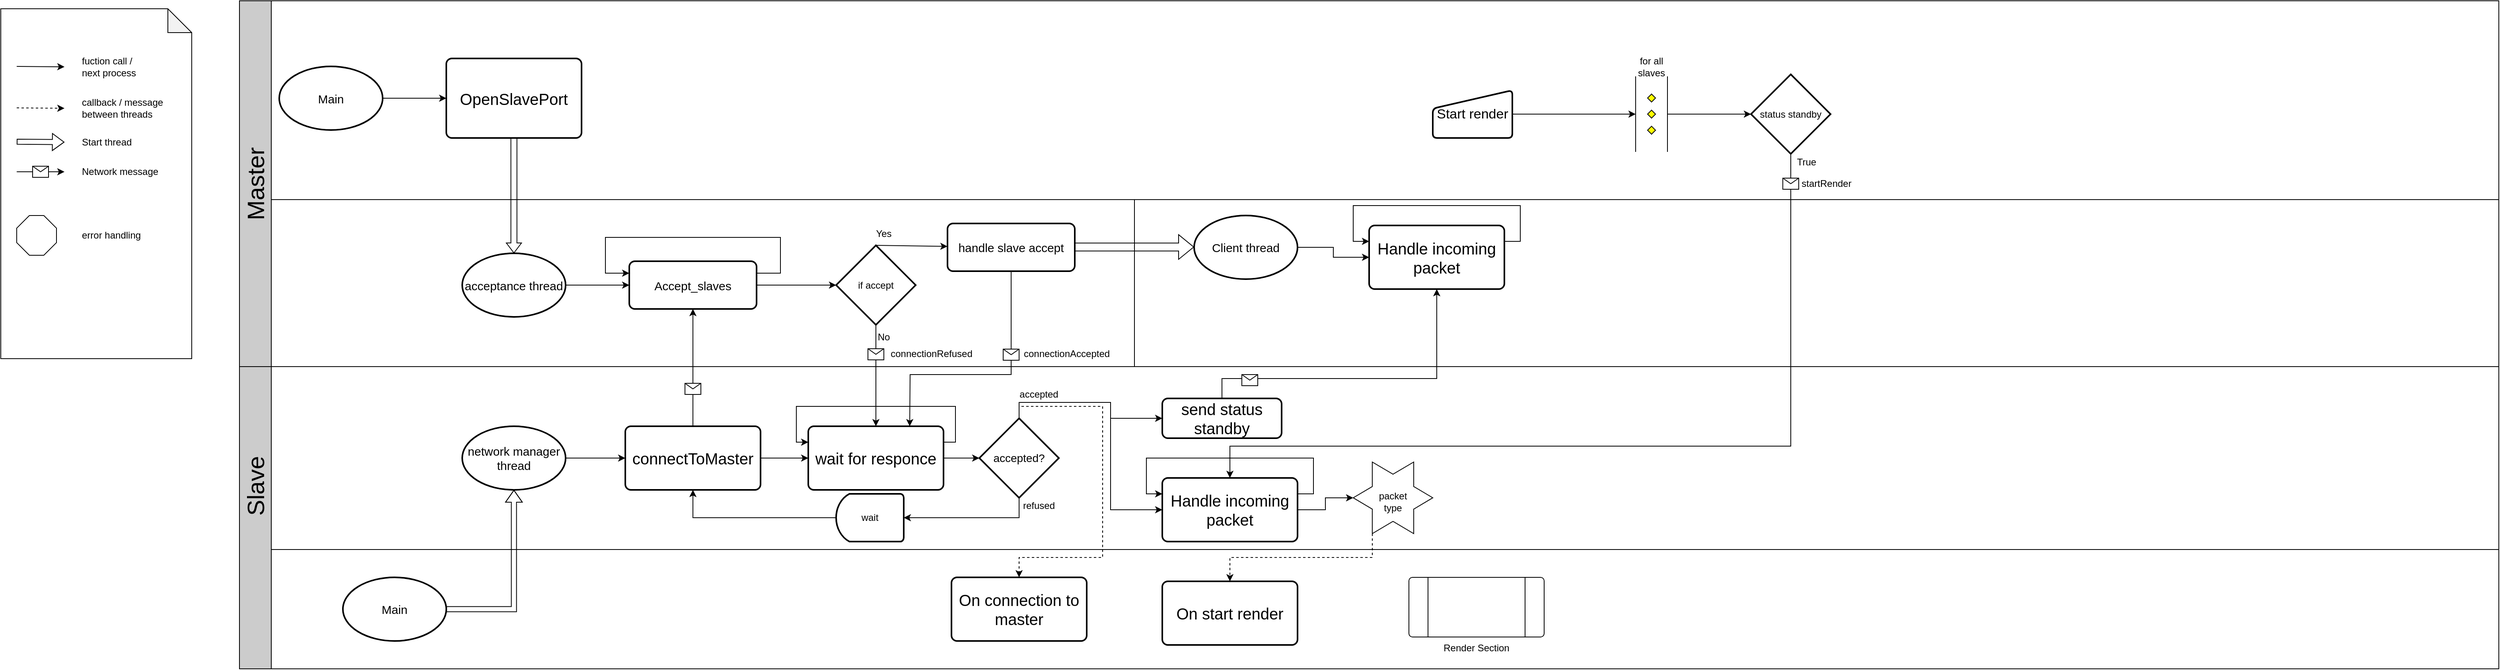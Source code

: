 <mxfile version="24.5.4" type="github">
  <diagram id="prtHgNgQTEPvFCAcTncT" name="Page-1">
    <mxGraphModel dx="875" dy="442" grid="1" gridSize="10" guides="1" tooltips="1" connect="1" arrows="1" fold="1" page="1" pageScale="1" pageWidth="1600" pageHeight="900" math="0" shadow="0">
      <root>
        <mxCell id="0" />
        <mxCell id="1" parent="0" />
        <mxCell id="FK0lxCe26ej1Pc23t5L4-82" value="" style="rounded=0;whiteSpace=wrap;html=1;" parent="1" vertex="1">
          <mxGeometry x="380" y="490" width="2800" height="230" as="geometry" />
        </mxCell>
        <mxCell id="FK0lxCe26ej1Pc23t5L4-7" value="" style="rounded=0;whiteSpace=wrap;html=1;labelBackgroundColor=none;fillColor=#CCCCCC;" parent="1" vertex="1">
          <mxGeometry x="340" y="490" width="40" height="380" as="geometry" />
        </mxCell>
        <mxCell id="FK0lxCe26ej1Pc23t5L4-6" value="" style="rounded=0;whiteSpace=wrap;html=1;labelBackgroundColor=none;fillColor=#CCCCCC;" parent="1" vertex="1">
          <mxGeometry x="340" y="30" width="40" height="460" as="geometry" />
        </mxCell>
        <mxCell id="FK0lxCe26ej1Pc23t5L4-1" value="" style="rounded=0;whiteSpace=wrap;html=1;" parent="1" vertex="1">
          <mxGeometry x="380" y="280" width="2035" height="210" as="geometry" />
        </mxCell>
        <mxCell id="FK0lxCe26ej1Pc23t5L4-110" value="" style="rounded=0;whiteSpace=wrap;html=1;" parent="1" vertex="1">
          <mxGeometry x="1465" y="280" width="1715" height="210" as="geometry" />
        </mxCell>
        <mxCell id="FK0lxCe26ej1Pc23t5L4-2" value="" style="rounded=0;whiteSpace=wrap;html=1;" parent="1" vertex="1">
          <mxGeometry x="380" y="720" width="2800" height="150" as="geometry" />
        </mxCell>
        <mxCell id="FK0lxCe26ej1Pc23t5L4-3" value="Master" style="text;html=1;align=center;verticalAlign=middle;whiteSpace=wrap;rounded=0;rotation=-90;fontSize=30;" parent="1" vertex="1">
          <mxGeometry x="310" y="245" width="100" height="30" as="geometry" />
        </mxCell>
        <mxCell id="FK0lxCe26ej1Pc23t5L4-4" value="Slave" style="text;html=1;align=center;verticalAlign=middle;whiteSpace=wrap;rounded=0;rotation=-90;fontSize=30;" parent="1" vertex="1">
          <mxGeometry x="310" y="625" width="100" height="30" as="geometry" />
        </mxCell>
        <mxCell id="FK0lxCe26ej1Pc23t5L4-18" value="connectToMaster" style="rounded=1;whiteSpace=wrap;html=1;absoluteArcSize=1;arcSize=14;strokeWidth=2;fontSize=20;" parent="1" vertex="1">
          <mxGeometry x="825" y="565" width="170" height="80" as="geometry" />
        </mxCell>
        <mxCell id="FK0lxCe26ej1Pc23t5L4-20" value="" style="rounded=0;whiteSpace=wrap;html=1;" parent="1" vertex="1">
          <mxGeometry x="380" y="30" width="2800" height="250" as="geometry" />
        </mxCell>
        <mxCell id="FK0lxCe26ej1Pc23t5L4-17" value="OpenSlavePort" style="rounded=1;whiteSpace=wrap;html=1;absoluteArcSize=1;arcSize=14;strokeWidth=2;fontSize=20;" parent="1" vertex="1">
          <mxGeometry x="600" y="102.5" width="170" height="100" as="geometry" />
        </mxCell>
        <mxCell id="FK0lxCe26ej1Pc23t5L4-22" value="&lt;font style=&quot;font-size: 15px;&quot;&gt;acceptance thread&lt;/font&gt;" style="strokeWidth=2;html=1;shape=mxgraph.flowchart.start_1;whiteSpace=wrap;" parent="1" vertex="1">
          <mxGeometry x="620" y="347.5" width="130" height="80" as="geometry" />
        </mxCell>
        <mxCell id="FK0lxCe26ej1Pc23t5L4-23" value="" style="endArrow=classic;html=1;rounded=0;exitX=0.5;exitY=0;exitDx=0;exitDy=0;entryX=0.5;entryY=1;entryDx=0;entryDy=0;" parent="1" source="FK0lxCe26ej1Pc23t5L4-18" target="FK0lxCe26ej1Pc23t5L4-26" edge="1">
          <mxGeometry relative="1" as="geometry">
            <mxPoint x="1310" y="257.5" as="sourcePoint" />
            <mxPoint x="1410" y="257.5" as="targetPoint" />
          </mxGeometry>
        </mxCell>
        <mxCell id="FK0lxCe26ej1Pc23t5L4-24" value="" style="shape=message;html=1;outlineConnect=0;" parent="FK0lxCe26ej1Pc23t5L4-23" vertex="1">
          <mxGeometry width="20" height="14" relative="1" as="geometry">
            <mxPoint x="-10" y="20" as="offset" />
          </mxGeometry>
        </mxCell>
        <mxCell id="FK0lxCe26ej1Pc23t5L4-26" value="&lt;span style=&quot;font-size: 15px;&quot;&gt;Accept_slaves&lt;/span&gt;" style="rounded=1;whiteSpace=wrap;html=1;absoluteArcSize=1;arcSize=14;strokeWidth=2;" parent="1" vertex="1">
          <mxGeometry x="830" y="357.5" width="160" height="60" as="geometry" />
        </mxCell>
        <mxCell id="FK0lxCe26ej1Pc23t5L4-27" value="" style="endArrow=classic;html=1;rounded=0;exitX=1;exitY=0.5;exitDx=0;exitDy=0;exitPerimeter=0;" parent="1" source="FK0lxCe26ej1Pc23t5L4-22" target="FK0lxCe26ej1Pc23t5L4-26" edge="1">
          <mxGeometry width="50" height="50" relative="1" as="geometry">
            <mxPoint x="1540" y="347.5" as="sourcePoint" />
            <mxPoint x="810" y="387.5" as="targetPoint" />
          </mxGeometry>
        </mxCell>
        <mxCell id="FK0lxCe26ej1Pc23t5L4-28" value="" style="endArrow=classic;html=1;rounded=0;exitX=1;exitY=0.25;exitDx=0;exitDy=0;entryX=0;entryY=0.25;entryDx=0;entryDy=0;" parent="1" source="FK0lxCe26ej1Pc23t5L4-26" target="FK0lxCe26ej1Pc23t5L4-26" edge="1">
          <mxGeometry width="50" height="50" relative="1" as="geometry">
            <mxPoint x="1150" y="397.5" as="sourcePoint" />
            <mxPoint x="1200" y="347.5" as="targetPoint" />
            <Array as="points">
              <mxPoint x="1020" y="372.5" />
              <mxPoint x="1020" y="327.5" />
              <mxPoint x="800" y="327.5" />
              <mxPoint x="800" y="372.5" />
            </Array>
          </mxGeometry>
        </mxCell>
        <mxCell id="FK0lxCe26ej1Pc23t5L4-29" value="" style="shape=flexArrow;endArrow=classic;html=1;rounded=0;exitX=0.5;exitY=1;exitDx=0;exitDy=0;entryX=0.5;entryY=0;entryDx=0;entryDy=0;entryPerimeter=0;width=7.586;endSize=3.821;endWidth=10.44;" parent="1" source="FK0lxCe26ej1Pc23t5L4-17" target="FK0lxCe26ej1Pc23t5L4-22" edge="1">
          <mxGeometry width="50" height="50" relative="1" as="geometry">
            <mxPoint x="1170" y="397.5" as="sourcePoint" />
            <mxPoint x="1220" y="347.5" as="targetPoint" />
          </mxGeometry>
        </mxCell>
        <mxCell id="FK0lxCe26ej1Pc23t5L4-31" value="if accept" style="strokeWidth=2;html=1;shape=mxgraph.flowchart.decision;whiteSpace=wrap;" parent="1" vertex="1">
          <mxGeometry x="1090" y="337.5" width="100" height="100" as="geometry" />
        </mxCell>
        <mxCell id="FK0lxCe26ej1Pc23t5L4-32" value="" style="endArrow=classic;html=1;rounded=0;exitX=1;exitY=0.5;exitDx=0;exitDy=0;entryX=0;entryY=0.5;entryDx=0;entryDy=0;entryPerimeter=0;" parent="1" source="FK0lxCe26ej1Pc23t5L4-26" target="FK0lxCe26ej1Pc23t5L4-31" edge="1">
          <mxGeometry width="50" height="50" relative="1" as="geometry">
            <mxPoint x="1170" y="397.5" as="sourcePoint" />
            <mxPoint x="1220" y="347.5" as="targetPoint" />
          </mxGeometry>
        </mxCell>
        <mxCell id="FK0lxCe26ej1Pc23t5L4-130" style="edgeStyle=orthogonalEdgeStyle;rounded=0;orthogonalLoop=1;jettySize=auto;html=1;exitX=1;exitY=0.5;exitDx=0;exitDy=0;exitPerimeter=0;entryX=0;entryY=0.5;entryDx=0;entryDy=0;" parent="1" source="FK0lxCe26ej1Pc23t5L4-35" target="FK0lxCe26ej1Pc23t5L4-147" edge="1">
          <mxGeometry relative="1" as="geometry">
            <mxPoint x="1700" y="340" as="targetPoint" />
          </mxGeometry>
        </mxCell>
        <mxCell id="FK0lxCe26ej1Pc23t5L4-35" value="&lt;font style=&quot;font-size: 15px;&quot;&gt;Client thread&lt;/font&gt;" style="strokeWidth=2;html=1;shape=mxgraph.flowchart.start_1;whiteSpace=wrap;" parent="1" vertex="1">
          <mxGeometry x="1540" y="300" width="130" height="80" as="geometry" />
        </mxCell>
        <mxCell id="FK0lxCe26ej1Pc23t5L4-38" value="Yes" style="text;html=1;align=center;verticalAlign=middle;whiteSpace=wrap;rounded=0;" parent="1" vertex="1">
          <mxGeometry x="1120" y="307.5" width="60" height="30" as="geometry" />
        </mxCell>
        <mxCell id="FK0lxCe26ej1Pc23t5L4-39" value="No" style="text;html=1;align=center;verticalAlign=middle;whiteSpace=wrap;rounded=0;" parent="1" vertex="1">
          <mxGeometry x="1120" y="437.5" width="60" height="30" as="geometry" />
        </mxCell>
        <mxCell id="FK0lxCe26ej1Pc23t5L4-40" value="" style="endArrow=classic;html=1;rounded=0;exitX=0.5;exitY=1;exitDx=0;exitDy=0;exitPerimeter=0;" parent="1" source="FK0lxCe26ej1Pc23t5L4-31" target="FK0lxCe26ej1Pc23t5L4-89" edge="1">
          <mxGeometry relative="1" as="geometry">
            <mxPoint x="1150" y="397.5" as="sourcePoint" />
            <mxPoint x="1112.727" y="487.5" as="targetPoint" />
          </mxGeometry>
        </mxCell>
        <mxCell id="FK0lxCe26ej1Pc23t5L4-41" value="" style="shape=message;html=1;outlineConnect=0;" parent="FK0lxCe26ej1Pc23t5L4-40" vertex="1">
          <mxGeometry width="20" height="14" relative="1" as="geometry">
            <mxPoint x="-10" y="-34" as="offset" />
          </mxGeometry>
        </mxCell>
        <mxCell id="FK0lxCe26ej1Pc23t5L4-43" value="&lt;font style=&quot;font-size: 15px;&quot;&gt;Main&lt;/font&gt;" style="strokeWidth=2;html=1;shape=mxgraph.flowchart.start_1;whiteSpace=wrap;" parent="1" vertex="1">
          <mxGeometry x="470" y="755" width="130" height="80" as="geometry" />
        </mxCell>
        <mxCell id="FK0lxCe26ej1Pc23t5L4-44" value="&lt;font style=&quot;font-size: 15px;&quot;&gt;Main&lt;/font&gt;" style="strokeWidth=2;html=1;shape=mxgraph.flowchart.start_1;whiteSpace=wrap;" parent="1" vertex="1">
          <mxGeometry x="390" y="112.5" width="130" height="80" as="geometry" />
        </mxCell>
        <mxCell id="FK0lxCe26ej1Pc23t5L4-45" value="" style="endArrow=classic;html=1;rounded=0;exitX=1;exitY=0.5;exitDx=0;exitDy=0;exitPerimeter=0;entryX=0;entryY=0.5;entryDx=0;entryDy=0;" parent="1" source="FK0lxCe26ej1Pc23t5L4-44" target="FK0lxCe26ej1Pc23t5L4-17" edge="1">
          <mxGeometry width="50" height="50" relative="1" as="geometry">
            <mxPoint x="570" y="152.5" as="sourcePoint" />
            <mxPoint x="1130" y="397.5" as="targetPoint" />
          </mxGeometry>
        </mxCell>
        <mxCell id="FK0lxCe26ej1Pc23t5L4-81" value="&lt;font style=&quot;font-size: 15px;&quot;&gt;network manager thread&lt;/font&gt;" style="strokeWidth=2;html=1;shape=mxgraph.flowchart.start_1;whiteSpace=wrap;" parent="1" vertex="1">
          <mxGeometry x="620" y="565" width="130" height="80" as="geometry" />
        </mxCell>
        <mxCell id="FK0lxCe26ej1Pc23t5L4-83" value="" style="endArrow=classic;html=1;rounded=0;exitX=1;exitY=0.5;exitDx=0;exitDy=0;exitPerimeter=0;" parent="1" source="FK0lxCe26ej1Pc23t5L4-81" target="FK0lxCe26ej1Pc23t5L4-18" edge="1">
          <mxGeometry width="50" height="50" relative="1" as="geometry">
            <mxPoint x="1070" y="560" as="sourcePoint" />
            <mxPoint x="1120" y="510" as="targetPoint" />
          </mxGeometry>
        </mxCell>
        <mxCell id="FK0lxCe26ej1Pc23t5L4-84" value="" style="shape=flexArrow;endArrow=classic;html=1;rounded=0;exitX=1;exitY=0.5;exitDx=0;exitDy=0;exitPerimeter=0;entryX=0.5;entryY=1;entryDx=0;entryDy=0;entryPerimeter=0;width=6.512;endSize=4.667;endWidth=13.566;" parent="1" source="FK0lxCe26ej1Pc23t5L4-43" target="FK0lxCe26ej1Pc23t5L4-81" edge="1">
          <mxGeometry width="50" height="50" relative="1" as="geometry">
            <mxPoint x="1070" y="560" as="sourcePoint" />
            <mxPoint x="1120" y="510" as="targetPoint" />
            <Array as="points">
              <mxPoint x="685" y="795" />
            </Array>
          </mxGeometry>
        </mxCell>
        <mxCell id="FK0lxCe26ej1Pc23t5L4-85" value="" style="endArrow=classic;html=1;rounded=0;exitX=0.5;exitY=0;exitDx=0;exitDy=0;exitPerimeter=0;" parent="1" source="FK0lxCe26ej1Pc23t5L4-31" target="FK0lxCe26ej1Pc23t5L4-86" edge="1">
          <mxGeometry width="50" height="50" relative="1" as="geometry">
            <mxPoint x="1070" y="490" as="sourcePoint" />
            <mxPoint x="1120" y="440" as="targetPoint" />
          </mxGeometry>
        </mxCell>
        <mxCell id="FK0lxCe26ej1Pc23t5L4-86" value="&lt;span style=&quot;font-size: 15px;&quot;&gt;handle slave accept&lt;/span&gt;" style="rounded=1;whiteSpace=wrap;html=1;absoluteArcSize=1;arcSize=14;strokeWidth=2;" parent="1" vertex="1">
          <mxGeometry x="1230" y="310" width="160" height="60" as="geometry" />
        </mxCell>
        <mxCell id="FK0lxCe26ej1Pc23t5L4-88" value="" style="endArrow=classic;html=1;rounded=0;exitX=1;exitY=0.5;exitDx=0;exitDy=0;entryX=0;entryY=0.5;entryDx=0;entryDy=0;" parent="1" source="FK0lxCe26ej1Pc23t5L4-18" target="FK0lxCe26ej1Pc23t5L4-89" edge="1">
          <mxGeometry width="50" height="50" relative="1" as="geometry">
            <mxPoint x="1070" y="490" as="sourcePoint" />
            <mxPoint x="1120" y="440" as="targetPoint" />
          </mxGeometry>
        </mxCell>
        <mxCell id="FK0lxCe26ej1Pc23t5L4-89" value="wait for responce" style="rounded=1;whiteSpace=wrap;html=1;absoluteArcSize=1;arcSize=14;strokeWidth=2;fontSize=20;" parent="1" vertex="1">
          <mxGeometry x="1055" y="565" width="170" height="80" as="geometry" />
        </mxCell>
        <mxCell id="FK0lxCe26ej1Pc23t5L4-90" value="connectionRefused" style="text;html=1;align=center;verticalAlign=middle;whiteSpace=wrap;rounded=0;" parent="1" vertex="1">
          <mxGeometry x="1155" y="457.5" width="110" height="32.5" as="geometry" />
        </mxCell>
        <mxCell id="FK0lxCe26ej1Pc23t5L4-91" value="" style="endArrow=classic;html=1;rounded=0;exitX=0.5;exitY=1;exitDx=0;exitDy=0;entryX=0.75;entryY=0;entryDx=0;entryDy=0;" parent="1" source="FK0lxCe26ej1Pc23t5L4-86" target="FK0lxCe26ej1Pc23t5L4-89" edge="1">
          <mxGeometry relative="1" as="geometry">
            <mxPoint x="1110" y="490" as="sourcePoint" />
            <mxPoint x="1210" y="490" as="targetPoint" />
            <Array as="points">
              <mxPoint x="1310" y="500" />
              <mxPoint x="1183" y="500" />
            </Array>
          </mxGeometry>
        </mxCell>
        <mxCell id="FK0lxCe26ej1Pc23t5L4-92" value="" style="shape=message;html=1;outlineConnect=0;" parent="FK0lxCe26ej1Pc23t5L4-91" vertex="1">
          <mxGeometry width="20" height="14" relative="1" as="geometry">
            <mxPoint x="21" y="-32" as="offset" />
          </mxGeometry>
        </mxCell>
        <mxCell id="FK0lxCe26ej1Pc23t5L4-93" value="connectionAccepted" style="text;html=1;align=center;verticalAlign=middle;whiteSpace=wrap;rounded=0;" parent="1" vertex="1">
          <mxGeometry x="1325" y="457.5" width="110" height="32.5" as="geometry" />
        </mxCell>
        <mxCell id="FK0lxCe26ej1Pc23t5L4-104" style="edgeStyle=orthogonalEdgeStyle;rounded=0;orthogonalLoop=1;jettySize=auto;html=1;exitX=0.5;exitY=1;exitDx=0;exitDy=0;exitPerimeter=0;" parent="1" source="FK0lxCe26ej1Pc23t5L4-94" target="FK0lxCe26ej1Pc23t5L4-103" edge="1">
          <mxGeometry relative="1" as="geometry" />
        </mxCell>
        <mxCell id="FK0lxCe26ej1Pc23t5L4-136" style="edgeStyle=orthogonalEdgeStyle;rounded=0;orthogonalLoop=1;jettySize=auto;html=1;exitX=0.5;exitY=0;exitDx=0;exitDy=0;exitPerimeter=0;entryX=0;entryY=0.5;entryDx=0;entryDy=0;" parent="1" source="FK0lxCe26ej1Pc23t5L4-94" target="FK0lxCe26ej1Pc23t5L4-133" edge="1">
          <mxGeometry relative="1" as="geometry" />
        </mxCell>
        <mxCell id="FK0lxCe26ej1Pc23t5L4-144" style="edgeStyle=orthogonalEdgeStyle;rounded=0;orthogonalLoop=1;jettySize=auto;html=1;exitX=0.5;exitY=0;exitDx=0;exitDy=0;exitPerimeter=0;entryX=0;entryY=0.5;entryDx=0;entryDy=0;" parent="1" source="FK0lxCe26ej1Pc23t5L4-94" target="FK0lxCe26ej1Pc23t5L4-143" edge="1">
          <mxGeometry relative="1" as="geometry" />
        </mxCell>
        <mxCell id="FK0lxCe26ej1Pc23t5L4-94" value="&lt;font style=&quot;font-size: 14px;&quot;&gt;accepted?&lt;/font&gt;" style="strokeWidth=2;html=1;shape=mxgraph.flowchart.decision;whiteSpace=wrap;" parent="1" vertex="1">
          <mxGeometry x="1270" y="555" width="100" height="100" as="geometry" />
        </mxCell>
        <mxCell id="FK0lxCe26ej1Pc23t5L4-98" style="edgeStyle=orthogonalEdgeStyle;rounded=0;orthogonalLoop=1;jettySize=auto;html=1;exitX=1;exitY=0.5;exitDx=0;exitDy=0;entryX=0;entryY=0.5;entryDx=0;entryDy=0;entryPerimeter=0;" parent="1" source="FK0lxCe26ej1Pc23t5L4-89" target="FK0lxCe26ej1Pc23t5L4-94" edge="1">
          <mxGeometry relative="1" as="geometry" />
        </mxCell>
        <mxCell id="FK0lxCe26ej1Pc23t5L4-100" value="accepted" style="text;html=1;align=center;verticalAlign=middle;whiteSpace=wrap;rounded=0;" parent="1" vertex="1">
          <mxGeometry x="1315" y="510" width="60" height="30" as="geometry" />
        </mxCell>
        <mxCell id="FK0lxCe26ej1Pc23t5L4-101" value="refused" style="text;html=1;align=center;verticalAlign=middle;whiteSpace=wrap;rounded=0;" parent="1" vertex="1">
          <mxGeometry x="1315" y="650" width="60" height="30" as="geometry" />
        </mxCell>
        <mxCell id="FK0lxCe26ej1Pc23t5L4-105" style="edgeStyle=orthogonalEdgeStyle;rounded=0;orthogonalLoop=1;jettySize=auto;html=1;exitX=1;exitY=0.5;exitDx=0;exitDy=0;exitPerimeter=0;entryX=0.5;entryY=1;entryDx=0;entryDy=0;" parent="1" source="FK0lxCe26ej1Pc23t5L4-103" target="FK0lxCe26ej1Pc23t5L4-18" edge="1">
          <mxGeometry relative="1" as="geometry" />
        </mxCell>
        <mxCell id="FK0lxCe26ej1Pc23t5L4-103" value="wait" style="strokeWidth=2;html=1;shape=mxgraph.flowchart.delay;whiteSpace=wrap;flipV=1;flipH=1;" parent="1" vertex="1">
          <mxGeometry x="1090" y="650" width="85" height="60" as="geometry" />
        </mxCell>
        <mxCell id="FK0lxCe26ej1Pc23t5L4-109" value="" style="shape=flexArrow;endArrow=classic;html=1;rounded=0;exitX=1;exitY=0.5;exitDx=0;exitDy=0;entryX=0;entryY=0.5;entryDx=0;entryDy=0;entryPerimeter=0;" parent="1" edge="1">
          <mxGeometry width="50" height="50" relative="1" as="geometry">
            <mxPoint x="1390.0" y="339.58" as="sourcePoint" />
            <mxPoint x="1540" y="339.58" as="targetPoint" />
          </mxGeometry>
        </mxCell>
        <mxCell id="FK0lxCe26ej1Pc23t5L4-112" value="" style="endArrow=classic;html=1;rounded=0;dashed=1;entryX=0.5;entryY=0;entryDx=0;entryDy=0;" parent="1" target="FK0lxCe26ej1Pc23t5L4-113" edge="1">
          <mxGeometry width="50" height="50" relative="1" as="geometry">
            <mxPoint x="1320" y="555" as="sourcePoint" />
            <mxPoint x="1370" y="505" as="targetPoint" />
            <Array as="points">
              <mxPoint x="1320" y="540" />
              <mxPoint x="1425" y="540" />
              <mxPoint x="1425" y="730" />
              <mxPoint x="1320" y="730" />
            </Array>
          </mxGeometry>
        </mxCell>
        <mxCell id="FK0lxCe26ej1Pc23t5L4-113" value="On connection to master" style="rounded=1;whiteSpace=wrap;html=1;absoluteArcSize=1;arcSize=14;strokeWidth=2;fontSize=20;" parent="1" vertex="1">
          <mxGeometry x="1235" y="755" width="170" height="80" as="geometry" />
        </mxCell>
        <mxCell id="FK0lxCe26ej1Pc23t5L4-114" value="" style="shape=note;whiteSpace=wrap;html=1;backgroundOutline=1;darkOpacity=0.05;" parent="1" vertex="1">
          <mxGeometry x="40" y="40" width="240" height="440" as="geometry" />
        </mxCell>
        <mxCell id="FK0lxCe26ej1Pc23t5L4-115" value="" style="endArrow=classic;html=1;rounded=0;" parent="1" edge="1">
          <mxGeometry width="50" height="50" relative="1" as="geometry">
            <mxPoint x="60" y="112.5" as="sourcePoint" />
            <mxPoint x="120" y="113" as="targetPoint" />
          </mxGeometry>
        </mxCell>
        <mxCell id="FK0lxCe26ej1Pc23t5L4-116" value="fuction call / next process" style="text;html=1;align=left;verticalAlign=middle;whiteSpace=wrap;rounded=0;" parent="1" vertex="1">
          <mxGeometry x="140" y="97.5" width="80" height="30" as="geometry" />
        </mxCell>
        <mxCell id="FK0lxCe26ej1Pc23t5L4-117" value="" style="endArrow=classic;html=1;rounded=0;dashed=1;" parent="1" edge="1">
          <mxGeometry width="50" height="50" relative="1" as="geometry">
            <mxPoint x="60" y="164.66" as="sourcePoint" />
            <mxPoint x="120" y="165.16" as="targetPoint" />
          </mxGeometry>
        </mxCell>
        <mxCell id="FK0lxCe26ej1Pc23t5L4-118" value="callback / message between threads" style="text;html=1;align=left;verticalAlign=middle;whiteSpace=wrap;rounded=0;" parent="1" vertex="1">
          <mxGeometry x="140" y="150" width="120" height="30" as="geometry" />
        </mxCell>
        <mxCell id="FK0lxCe26ej1Pc23t5L4-119" value="" style="shape=flexArrow;endArrow=classic;html=1;rounded=0;width=6.4;endSize=4.552;endWidth=14.08;" parent="1" edge="1">
          <mxGeometry width="50" height="50" relative="1" as="geometry">
            <mxPoint x="60" y="207.22" as="sourcePoint" />
            <mxPoint x="120" y="207.72" as="targetPoint" />
          </mxGeometry>
        </mxCell>
        <mxCell id="FK0lxCe26ej1Pc23t5L4-120" value="Start thread" style="text;html=1;align=left;verticalAlign=middle;whiteSpace=wrap;rounded=0;" parent="1" vertex="1">
          <mxGeometry x="140" y="192.5" width="120" height="30" as="geometry" />
        </mxCell>
        <mxCell id="FK0lxCe26ej1Pc23t5L4-123" value="" style="endArrow=classic;html=1;rounded=0;" parent="1" edge="1">
          <mxGeometry relative="1" as="geometry">
            <mxPoint x="60" y="245" as="sourcePoint" />
            <mxPoint x="120" y="245" as="targetPoint" />
          </mxGeometry>
        </mxCell>
        <mxCell id="FK0lxCe26ej1Pc23t5L4-124" value="" style="shape=message;html=1;outlineConnect=0;" parent="FK0lxCe26ej1Pc23t5L4-123" vertex="1">
          <mxGeometry width="20" height="14" relative="1" as="geometry">
            <mxPoint x="-10" y="-7" as="offset" />
          </mxGeometry>
        </mxCell>
        <mxCell id="FK0lxCe26ej1Pc23t5L4-125" value="Network message" style="text;html=1;align=left;verticalAlign=middle;whiteSpace=wrap;rounded=0;" parent="1" vertex="1">
          <mxGeometry x="140" y="230" width="120" height="30" as="geometry" />
        </mxCell>
        <mxCell id="FK0lxCe26ej1Pc23t5L4-126" value="" style="whiteSpace=wrap;html=1;shape=mxgraph.basic.octagon2;align=center;verticalAlign=middle;dx=7.96;" parent="1" vertex="1">
          <mxGeometry x="60" y="300" width="50" height="50" as="geometry" />
        </mxCell>
        <mxCell id="FK0lxCe26ej1Pc23t5L4-127" value="error handling" style="text;html=1;align=left;verticalAlign=middle;whiteSpace=wrap;rounded=0;" parent="1" vertex="1">
          <mxGeometry x="140" y="310" width="120" height="30" as="geometry" />
        </mxCell>
        <mxCell id="FK0lxCe26ej1Pc23t5L4-133" value="Handle incoming packet" style="rounded=1;whiteSpace=wrap;html=1;absoluteArcSize=1;arcSize=14;strokeWidth=2;fontSize=20;" parent="1" vertex="1">
          <mxGeometry x="1500" y="630" width="170" height="80" as="geometry" />
        </mxCell>
        <mxCell id="FK0lxCe26ej1Pc23t5L4-134" style="edgeStyle=orthogonalEdgeStyle;rounded=0;orthogonalLoop=1;jettySize=auto;html=1;exitX=1;exitY=0.25;exitDx=0;exitDy=0;entryX=0;entryY=0.25;entryDx=0;entryDy=0;" parent="1" source="FK0lxCe26ej1Pc23t5L4-89" target="FK0lxCe26ej1Pc23t5L4-89" edge="1">
          <mxGeometry relative="1" as="geometry">
            <Array as="points">
              <mxPoint x="1240" y="585" />
              <mxPoint x="1240" y="540" />
              <mxPoint x="1040" y="540" />
              <mxPoint x="1040" y="585" />
            </Array>
          </mxGeometry>
        </mxCell>
        <mxCell id="FK0lxCe26ej1Pc23t5L4-137" style="edgeStyle=orthogonalEdgeStyle;rounded=0;orthogonalLoop=1;jettySize=auto;html=1;exitX=1;exitY=0.25;exitDx=0;exitDy=0;entryX=0;entryY=0.25;entryDx=0;entryDy=0;" parent="1" source="FK0lxCe26ej1Pc23t5L4-133" target="FK0lxCe26ej1Pc23t5L4-133" edge="1">
          <mxGeometry relative="1" as="geometry">
            <Array as="points">
              <mxPoint x="1690" y="650" />
              <mxPoint x="1690" y="605" />
              <mxPoint x="1480" y="605" />
              <mxPoint x="1480" y="650" />
            </Array>
          </mxGeometry>
        </mxCell>
        <mxCell id="FK0lxCe26ej1Pc23t5L4-143" value="send status standby" style="rounded=1;whiteSpace=wrap;html=1;absoluteArcSize=1;arcSize=14;strokeWidth=2;fontSize=20;" parent="1" vertex="1">
          <mxGeometry x="1500" y="530" width="150" height="50" as="geometry" />
        </mxCell>
        <mxCell id="FK0lxCe26ej1Pc23t5L4-145" value="" style="endArrow=classic;html=1;rounded=0;exitX=0.5;exitY=0;exitDx=0;exitDy=0;entryX=0.5;entryY=1;entryDx=0;entryDy=0;" parent="1" source="FK0lxCe26ej1Pc23t5L4-143" target="FK0lxCe26ej1Pc23t5L4-147" edge="1">
          <mxGeometry relative="1" as="geometry">
            <mxPoint x="1575" y="555" as="sourcePoint" />
            <mxPoint x="1845" y="417.5" as="targetPoint" />
            <Array as="points">
              <mxPoint x="1575" y="505" />
              <mxPoint x="1845" y="505" />
            </Array>
          </mxGeometry>
        </mxCell>
        <mxCell id="FK0lxCe26ej1Pc23t5L4-146" value="" style="shape=message;html=1;outlineConnect=0;" parent="FK0lxCe26ej1Pc23t5L4-145" vertex="1">
          <mxGeometry width="20" height="14" relative="1" as="geometry">
            <mxPoint x="-154" y="-5" as="offset" />
          </mxGeometry>
        </mxCell>
        <mxCell id="FK0lxCe26ej1Pc23t5L4-147" value="Handle incoming packet" style="rounded=1;whiteSpace=wrap;html=1;absoluteArcSize=1;arcSize=14;strokeWidth=2;fontSize=20;" parent="1" vertex="1">
          <mxGeometry x="1760" y="312.5" width="170" height="80" as="geometry" />
        </mxCell>
        <mxCell id="FK0lxCe26ej1Pc23t5L4-148" style="edgeStyle=orthogonalEdgeStyle;rounded=0;orthogonalLoop=1;jettySize=auto;html=1;exitX=1;exitY=0.25;exitDx=0;exitDy=0;entryX=0;entryY=0.25;entryDx=0;entryDy=0;" parent="1" source="FK0lxCe26ej1Pc23t5L4-147" target="FK0lxCe26ej1Pc23t5L4-147" edge="1">
          <mxGeometry relative="1" as="geometry">
            <Array as="points">
              <mxPoint x="1950" y="332.5" />
              <mxPoint x="1950" y="287.5" />
              <mxPoint x="1740" y="287.5" />
              <mxPoint x="1740" y="332.5" />
            </Array>
          </mxGeometry>
        </mxCell>
        <mxCell id="h5xBWNq6yWqlv5Osb9bo-3" style="edgeStyle=orthogonalEdgeStyle;rounded=0;orthogonalLoop=1;jettySize=auto;html=1;exitX=1;exitY=0.5;exitDx=0;exitDy=0;" edge="1" parent="1" source="FK0lxCe26ej1Pc23t5L4-150" target="h5xBWNq6yWqlv5Osb9bo-2">
          <mxGeometry relative="1" as="geometry" />
        </mxCell>
        <mxCell id="FK0lxCe26ej1Pc23t5L4-150" value="&lt;font style=&quot;font-size: 17px;&quot;&gt;Start render&lt;/font&gt;" style="html=1;strokeWidth=2;shape=manualInput;whiteSpace=wrap;rounded=1;size=23;arcSize=11;" parent="1" vertex="1">
          <mxGeometry x="1840" y="142.5" width="100" height="60" as="geometry" />
        </mxCell>
        <mxCell id="h5xBWNq6yWqlv5Osb9bo-4" style="edgeStyle=orthogonalEdgeStyle;rounded=0;orthogonalLoop=1;jettySize=auto;html=1;exitX=0.5;exitY=1;exitDx=0;exitDy=0;exitPerimeter=0;" edge="1" parent="1" source="h5xBWNq6yWqlv5Osb9bo-2" target="h5xBWNq6yWqlv5Osb9bo-7">
          <mxGeometry relative="1" as="geometry">
            <mxPoint x="2240" y="172.6" as="targetPoint" />
          </mxGeometry>
        </mxCell>
        <mxCell id="h5xBWNq6yWqlv5Osb9bo-2" value="" style="verticalLabelPosition=bottom;verticalAlign=top;html=1;shape=mxgraph.flowchart.parallel_mode;pointerEvents=1;rotation=-90;" vertex="1" parent="1">
          <mxGeometry x="2067.5" y="152.5" width="95" height="40" as="geometry" />
        </mxCell>
        <mxCell id="h5xBWNq6yWqlv5Osb9bo-5" value="for all slaves" style="text;html=1;align=center;verticalAlign=middle;whiteSpace=wrap;rounded=0;" vertex="1" parent="1">
          <mxGeometry x="2085" y="97.5" width="60" height="30" as="geometry" />
        </mxCell>
        <mxCell id="h5xBWNq6yWqlv5Osb9bo-7" value="status standby" style="strokeWidth=2;html=1;shape=mxgraph.flowchart.decision;whiteSpace=wrap;" vertex="1" parent="1">
          <mxGeometry x="2240" y="122.5" width="100" height="100" as="geometry" />
        </mxCell>
        <mxCell id="h5xBWNq6yWqlv5Osb9bo-9" value="Render Section" style="verticalLabelPosition=bottom;verticalAlign=top;html=1;shape=process;whiteSpace=wrap;rounded=1;size=0.14;arcSize=6;" vertex="1" parent="1">
          <mxGeometry x="1810" y="755" width="170" height="75" as="geometry" />
        </mxCell>
        <mxCell id="h5xBWNq6yWqlv5Osb9bo-10" value="" style="endArrow=classic;html=1;rounded=0;exitX=0.5;exitY=1;exitDx=0;exitDy=0;exitPerimeter=0;entryX=0.5;entryY=0;entryDx=0;entryDy=0;" edge="1" parent="1" source="h5xBWNq6yWqlv5Osb9bo-7" target="FK0lxCe26ej1Pc23t5L4-133">
          <mxGeometry relative="1" as="geometry">
            <mxPoint x="1860" y="390" as="sourcePoint" />
            <mxPoint x="1960" y="390" as="targetPoint" />
            <Array as="points">
              <mxPoint x="2290" y="590" />
              <mxPoint x="1585" y="590" />
            </Array>
          </mxGeometry>
        </mxCell>
        <mxCell id="h5xBWNq6yWqlv5Osb9bo-11" value="" style="shape=message;html=1;outlineConnect=0;" vertex="1" parent="h5xBWNq6yWqlv5Osb9bo-10">
          <mxGeometry width="20" height="14" relative="1" as="geometry">
            <mxPoint x="179" y="-337" as="offset" />
          </mxGeometry>
        </mxCell>
        <mxCell id="h5xBWNq6yWqlv5Osb9bo-12" value="startRender" style="text;html=1;align=center;verticalAlign=middle;whiteSpace=wrap;rounded=0;" vertex="1" parent="1">
          <mxGeometry x="2300" y="250" width="70" height="20" as="geometry" />
        </mxCell>
        <mxCell id="h5xBWNq6yWqlv5Osb9bo-13" value="True" style="text;html=1;align=center;verticalAlign=middle;whiteSpace=wrap;rounded=0;" vertex="1" parent="1">
          <mxGeometry x="2290" y="222.5" width="40" height="20" as="geometry" />
        </mxCell>
        <mxCell id="h5xBWNq6yWqlv5Osb9bo-14" value="On start render" style="rounded=1;whiteSpace=wrap;html=1;absoluteArcSize=1;arcSize=14;strokeWidth=2;fontSize=20;" vertex="1" parent="1">
          <mxGeometry x="1500" y="760" width="170" height="80" as="geometry" />
        </mxCell>
        <mxCell id="h5xBWNq6yWqlv5Osb9bo-19" style="edgeStyle=orthogonalEdgeStyle;rounded=0;orthogonalLoop=1;jettySize=auto;html=1;exitX=0.24;exitY=1;exitDx=0;exitDy=0;exitPerimeter=0;entryX=0.5;entryY=0;entryDx=0;entryDy=0;dashed=1;" edge="1" parent="1" source="h5xBWNq6yWqlv5Osb9bo-16" target="h5xBWNq6yWqlv5Osb9bo-14">
          <mxGeometry relative="1" as="geometry" />
        </mxCell>
        <mxCell id="h5xBWNq6yWqlv5Osb9bo-16" value="" style="verticalLabelPosition=bottom;verticalAlign=top;html=1;shape=mxgraph.basic.6_point_star" vertex="1" parent="1">
          <mxGeometry x="1740" y="610" width="100" height="90" as="geometry" />
        </mxCell>
        <mxCell id="h5xBWNq6yWqlv5Osb9bo-17" style="edgeStyle=orthogonalEdgeStyle;rounded=0;orthogonalLoop=1;jettySize=auto;html=1;exitX=1;exitY=0.5;exitDx=0;exitDy=0;entryX=0;entryY=0.5;entryDx=0;entryDy=0;entryPerimeter=0;" edge="1" parent="1" source="FK0lxCe26ej1Pc23t5L4-133" target="h5xBWNq6yWqlv5Osb9bo-16">
          <mxGeometry relative="1" as="geometry" />
        </mxCell>
        <mxCell id="h5xBWNq6yWqlv5Osb9bo-18" value="packet type" style="text;html=1;align=center;verticalAlign=middle;whiteSpace=wrap;rounded=0;" vertex="1" parent="1">
          <mxGeometry x="1760" y="645" width="60" height="30" as="geometry" />
        </mxCell>
      </root>
    </mxGraphModel>
  </diagram>
</mxfile>
